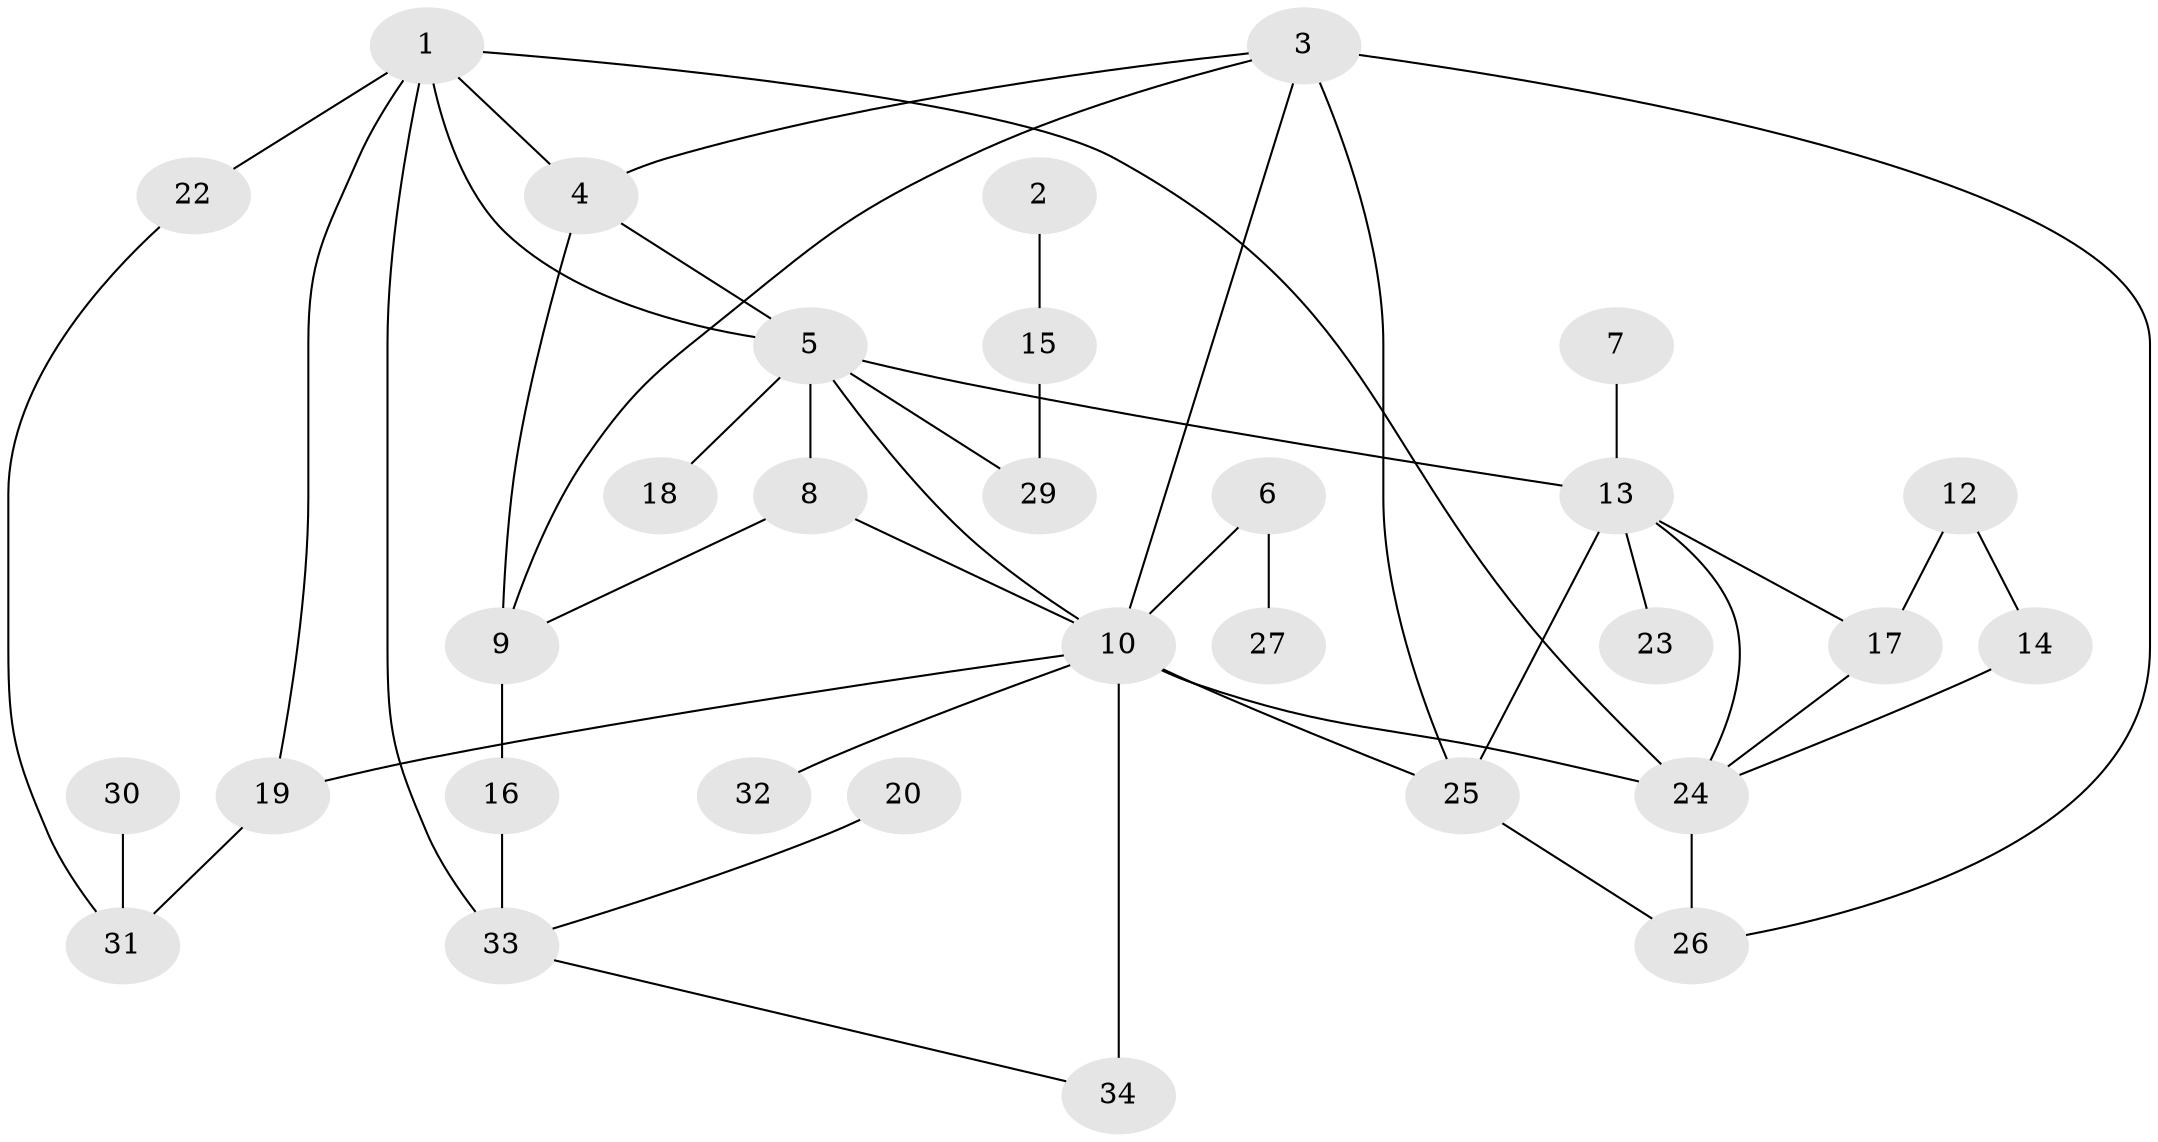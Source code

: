 // original degree distribution, {4: 0.16176470588235295, 1: 0.19117647058823528, 2: 0.25, 5: 0.058823529411764705, 3: 0.20588235294117646, 0: 0.04411764705882353, 6: 0.07352941176470588, 7: 0.014705882352941176}
// Generated by graph-tools (version 1.1) at 2025/33/03/09/25 02:33:54]
// undirected, 31 vertices, 47 edges
graph export_dot {
graph [start="1"]
  node [color=gray90,style=filled];
  1;
  2;
  3;
  4;
  5;
  6;
  7;
  8;
  9;
  10;
  12;
  13;
  14;
  15;
  16;
  17;
  18;
  19;
  20;
  22;
  23;
  24;
  25;
  26;
  27;
  29;
  30;
  31;
  32;
  33;
  34;
  1 -- 4 [weight=1.0];
  1 -- 5 [weight=2.0];
  1 -- 19 [weight=1.0];
  1 -- 22 [weight=2.0];
  1 -- 24 [weight=2.0];
  1 -- 33 [weight=2.0];
  2 -- 15 [weight=1.0];
  3 -- 4 [weight=1.0];
  3 -- 9 [weight=1.0];
  3 -- 10 [weight=1.0];
  3 -- 25 [weight=1.0];
  3 -- 26 [weight=1.0];
  4 -- 5 [weight=1.0];
  4 -- 9 [weight=3.0];
  5 -- 8 [weight=2.0];
  5 -- 10 [weight=1.0];
  5 -- 13 [weight=2.0];
  5 -- 18 [weight=1.0];
  5 -- 29 [weight=1.0];
  6 -- 10 [weight=1.0];
  6 -- 27 [weight=1.0];
  7 -- 13 [weight=1.0];
  8 -- 9 [weight=1.0];
  8 -- 10 [weight=1.0];
  9 -- 16 [weight=1.0];
  10 -- 19 [weight=1.0];
  10 -- 24 [weight=2.0];
  10 -- 25 [weight=2.0];
  10 -- 32 [weight=1.0];
  10 -- 34 [weight=2.0];
  12 -- 14 [weight=1.0];
  12 -- 17 [weight=1.0];
  13 -- 17 [weight=1.0];
  13 -- 23 [weight=2.0];
  13 -- 24 [weight=1.0];
  13 -- 25 [weight=2.0];
  14 -- 24 [weight=1.0];
  15 -- 29 [weight=1.0];
  16 -- 33 [weight=2.0];
  17 -- 24 [weight=2.0];
  19 -- 31 [weight=1.0];
  20 -- 33 [weight=1.0];
  22 -- 31 [weight=1.0];
  24 -- 26 [weight=1.0];
  25 -- 26 [weight=1.0];
  30 -- 31 [weight=1.0];
  33 -- 34 [weight=1.0];
}
